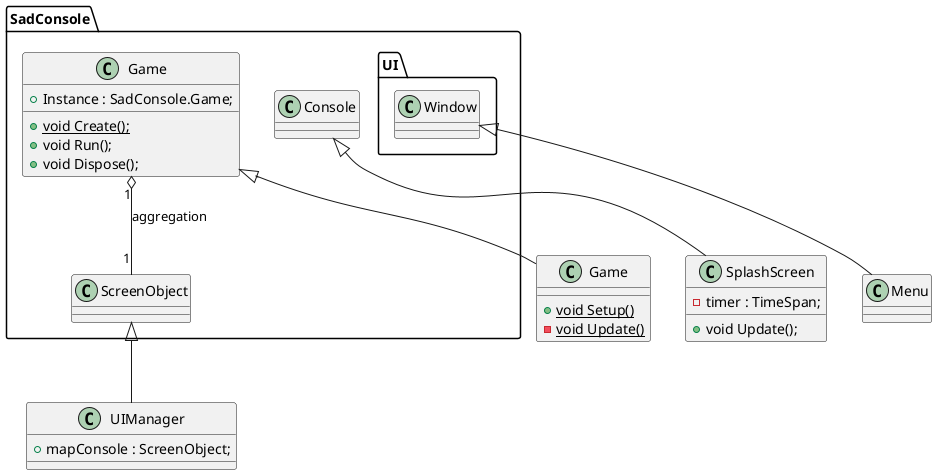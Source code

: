 'how to use:
'   CTRL+P -> "> PlantUML preview" 

@startuml test

Class SadConsole.Game{
    + Instance : SadConsole.Game;

    + {static} void Create();
    + void Run();
    + void Dispose();
}

Class SadConsole.ScreenObject{

}

Class SadConsole.UI.Window{

}

Class SadConsole.Console

Class UIManager{
    + mapConsole : ScreenObject;
}

Class SplashScreen{
    - timer : TimeSpan;

    + void Update();
}

Class Menu{

}

Class Game{
    + {static} void Setup()
    - {static} void Update()
}

SadConsole.Game "1" o-- "1" SadConsole.ScreenObject : aggregation
'Game "0-1" o-- "1" SplashScreen
'Game "1" o-- "1" Menu

SadConsole.Game <|-- Game
SadConsole.ScreenObject <|-- UIManager
SadConsole.Console <|-- SplashScreen
SadConsole.UI.Window <|-- Menu


@enduml